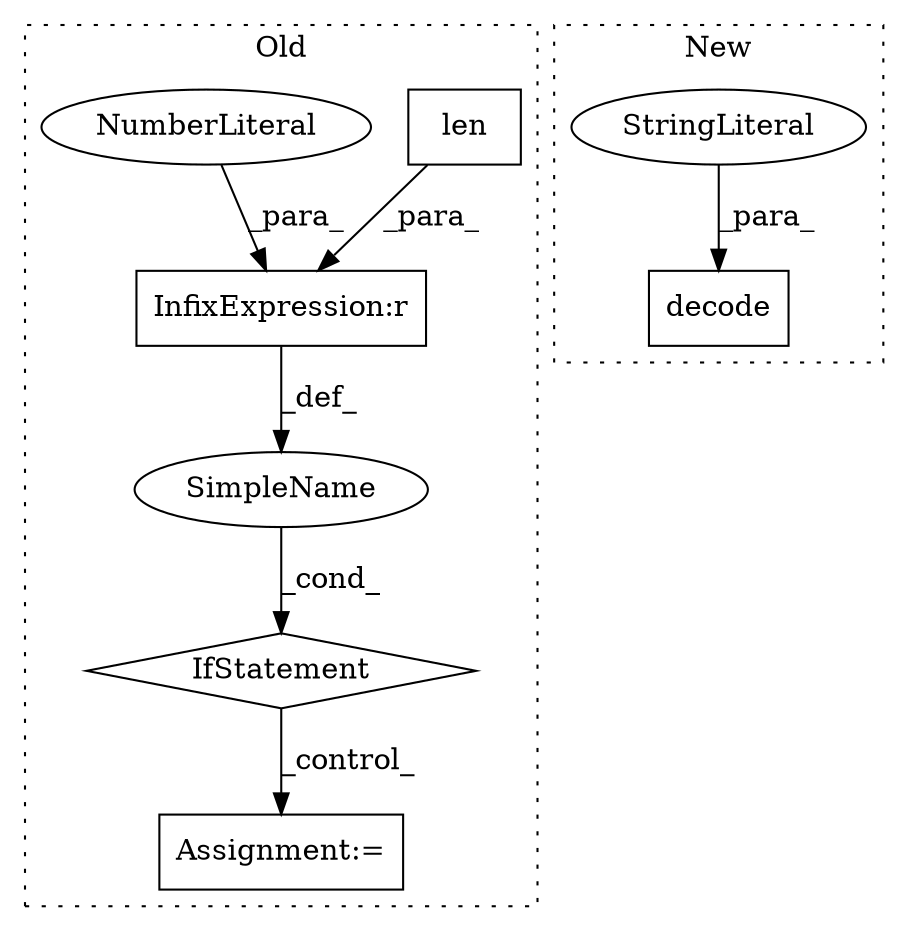 digraph G {
subgraph cluster0 {
1 [label="len" a="32" s="14012,14019" l="4,1" shape="box"];
4 [label="Assignment:=" a="7" s="14123" l="1" shape="box"];
5 [label="InfixExpression:r" a="27" s="14020" l="4" shape="box"];
6 [label="IfStatement" a="25" s="14008,14025" l="4,2" shape="diamond"];
7 [label="NumberLiteral" a="34" s="14024" l="1" shape="ellipse"];
8 [label="SimpleName" a="42" s="" l="" shape="ellipse"];
label = "Old";
style="dotted";
}
subgraph cluster1 {
2 [label="decode" a="32" s="14051,14065" l="7,1" shape="box"];
3 [label="StringLiteral" a="45" s="14058" l="7" shape="ellipse"];
label = "New";
style="dotted";
}
1 -> 5 [label="_para_"];
3 -> 2 [label="_para_"];
5 -> 8 [label="_def_"];
6 -> 4 [label="_control_"];
7 -> 5 [label="_para_"];
8 -> 6 [label="_cond_"];
}